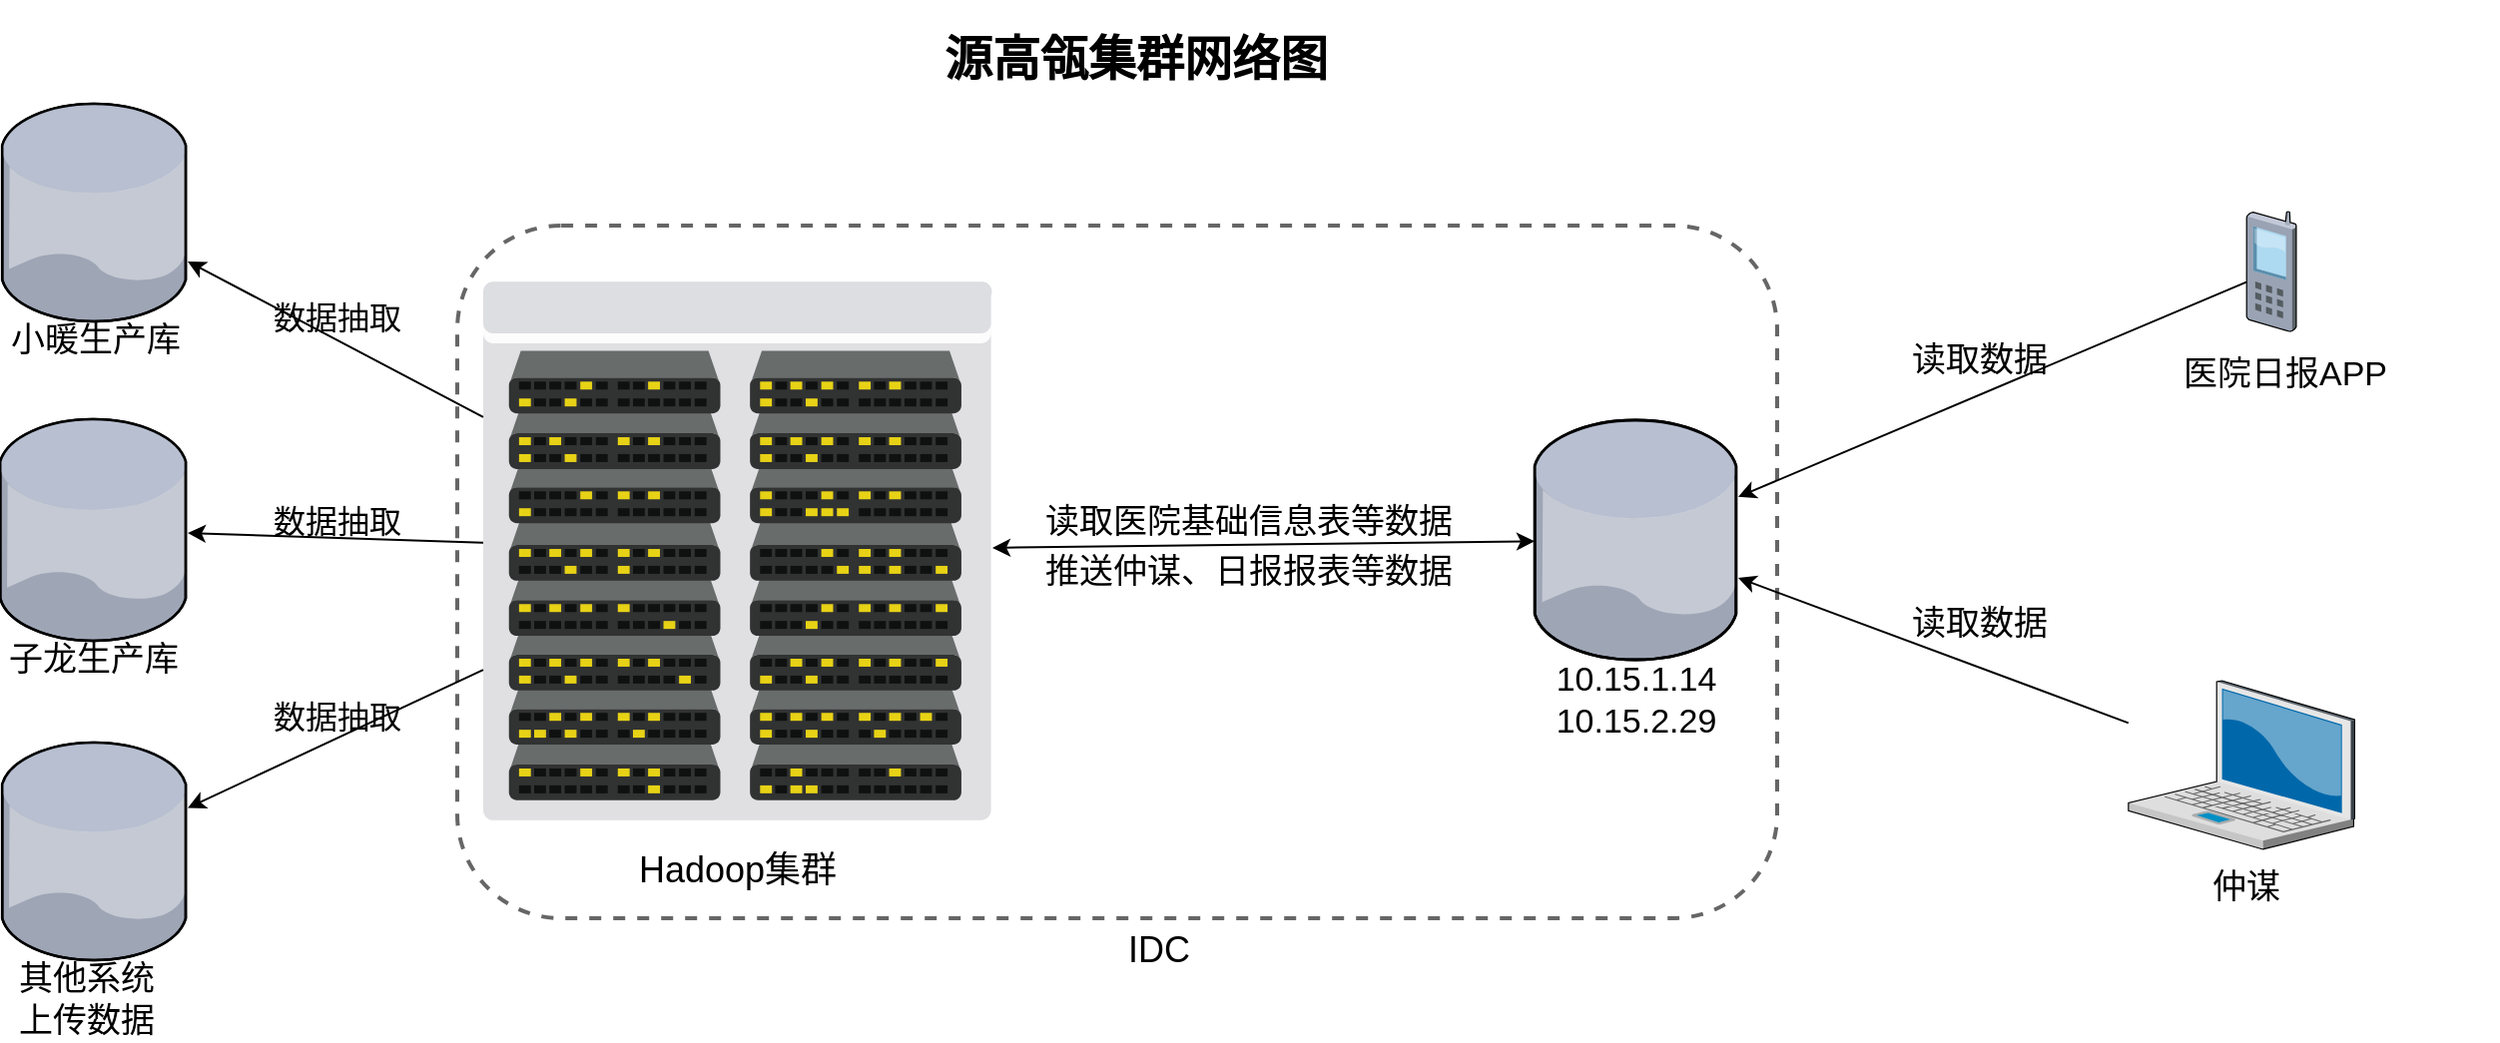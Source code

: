 <mxfile pages="1" version="11.2.1" type="github"><diagram id="EJliqWYQBOQ4nUpxicpH" name="第 1 页"><mxGraphModel dx="1491" dy="825" grid="0" gridSize="10" guides="1" tooltips="1" connect="1" arrows="1" fold="1" page="0" pageScale="1" pageWidth="827" pageHeight="1169" math="0" shadow="0"><root><mxCell id="0"/><mxCell id="1" parent="0"/><mxCell id="Y_3Ne3_MLSDffoKE_ZEb-1" value="" style="rounded=1;whiteSpace=wrap;html=1;fillColor=#FFFFFF;strokeColor=#666666;fontColor=#333333;dashed=1;gradientColor=#ffffff;strokeWidth=2;" parent="1" vertex="1"><mxGeometry x="297" y="242" width="661" height="347" as="geometry"/></mxCell><mxCell id="nG8rWDMtTfcE_UEr5_j_-3" value="" style="verticalLabelPosition=bottom;aspect=fixed;html=1;verticalAlign=top;strokeColor=none;align=center;outlineConnect=0;shape=mxgraph.citrix.database;" parent="1" vertex="1"><mxGeometry x="69" y="181" width="93" height="109" as="geometry"/></mxCell><mxCell id="nG8rWDMtTfcE_UEr5_j_-4" value="" style="verticalLabelPosition=bottom;aspect=fixed;html=1;verticalAlign=top;strokeColor=none;align=center;outlineConnect=0;shape=mxgraph.citrix.datacenter;" parent="1" vertex="1"><mxGeometry x="310" y="270" width="255" height="270" as="geometry"/></mxCell><mxCell id="nG8rWDMtTfcE_UEr5_j_-5" value="" style="verticalLabelPosition=bottom;aspect=fixed;html=1;verticalAlign=top;strokeColor=none;align=center;outlineConnect=0;shape=mxgraph.citrix.database;" parent="1" vertex="1"><mxGeometry x="68" y="339" width="94" height="111" as="geometry"/></mxCell><mxCell id="nG8rWDMtTfcE_UEr5_j_-6" value="" style="verticalLabelPosition=bottom;aspect=fixed;html=1;verticalAlign=top;strokeColor=none;align=center;outlineConnect=0;shape=mxgraph.citrix.database;" parent="1" vertex="1"><mxGeometry x="69" y="501" width="93" height="109" as="geometry"/></mxCell><mxCell id="nG8rWDMtTfcE_UEr5_j_-7" value="&lt;font style=&quot;font-size: 17px&quot;&gt;小暖生产库&lt;/font&gt;" style="text;html=1;strokeColor=none;fillColor=none;align=center;verticalAlign=middle;whiteSpace=wrap;rounded=0;" parent="1" vertex="1"><mxGeometry x="69" y="290" width="94" height="20" as="geometry"/></mxCell><mxCell id="nG8rWDMtTfcE_UEr5_j_-8" value="&lt;font style=&quot;font-size: 17px&quot;&gt;子龙生产库&lt;/font&gt;" style="text;html=1;strokeColor=none;fillColor=none;align=center;verticalAlign=middle;whiteSpace=wrap;rounded=0;" parent="1" vertex="1"><mxGeometry x="69" y="450" width="92" height="20" as="geometry"/></mxCell><mxCell id="nG8rWDMtTfcE_UEr5_j_-9" value="&lt;font style=&quot;font-size: 17px&quot;&gt;其他系统上传数据&lt;/font&gt;" style="text;html=1;strokeColor=none;fillColor=none;align=center;verticalAlign=middle;whiteSpace=wrap;rounded=0;" parent="1" vertex="1"><mxGeometry x="71.5" y="620" width="79" height="20" as="geometry"/></mxCell><mxCell id="nG8rWDMtTfcE_UEr5_j_-11" value="&lt;font style=&quot;font-size: 18px&quot;&gt;Hadoop集群&lt;/font&gt;" style="text;html=1;strokeColor=none;fillColor=none;align=center;verticalAlign=middle;whiteSpace=wrap;rounded=0;" parent="1" vertex="1"><mxGeometry x="339" y="557" width="197" height="16" as="geometry"/></mxCell><mxCell id="nG8rWDMtTfcE_UEr5_j_-19" value="" style="verticalLabelPosition=bottom;aspect=fixed;html=1;verticalAlign=top;strokeColor=none;align=center;outlineConnect=0;shape=mxgraph.citrix.database;fillColor=#ffffff;gradientColor=none;" parent="1" vertex="1"><mxGeometry x="836.5" y="339.5" width="102" height="120" as="geometry"/></mxCell><mxCell id="nG8rWDMtTfcE_UEr5_j_-20" value="&lt;font style=&quot;font-size: 17px&quot;&gt;10.15.1.14&lt;br&gt;10.15.2.29&lt;br&gt;&lt;/font&gt;" style="text;html=1;strokeColor=none;fillColor=#ffffff;align=center;verticalAlign=middle;whiteSpace=wrap;rounded=0;gradientColor=none;" parent="1" vertex="1"><mxGeometry x="848" y="470" width="79" height="20" as="geometry"/></mxCell><mxCell id="nG8rWDMtTfcE_UEr5_j_-21" value="" style="endArrow=classic;html=1;" parent="1" source="nG8rWDMtTfcE_UEr5_j_-4" target="nG8rWDMtTfcE_UEr5_j_-3" edge="1"><mxGeometry width="50" height="50" relative="1" as="geometry"><mxPoint x="285" y="723" as="sourcePoint"/><mxPoint x="335" y="673" as="targetPoint"/></mxGeometry></mxCell><mxCell id="nG8rWDMtTfcE_UEr5_j_-22" value="" style="endArrow=classic;html=1;" parent="1" source="nG8rWDMtTfcE_UEr5_j_-4" target="nG8rWDMtTfcE_UEr5_j_-5" edge="1"><mxGeometry width="50" height="50" relative="1" as="geometry"><mxPoint x="349" y="712" as="sourcePoint"/><mxPoint x="399" y="662" as="targetPoint"/></mxGeometry></mxCell><mxCell id="nG8rWDMtTfcE_UEr5_j_-23" value="" style="endArrow=classic;html=1;" parent="1" source="nG8rWDMtTfcE_UEr5_j_-4" target="nG8rWDMtTfcE_UEr5_j_-6" edge="1"><mxGeometry width="50" height="50" relative="1" as="geometry"><mxPoint x="279" y="702" as="sourcePoint"/><mxPoint x="329" y="652" as="targetPoint"/></mxGeometry></mxCell><mxCell id="nG8rWDMtTfcE_UEr5_j_-24" value="&lt;font style=&quot;font-size: 16px&quot;&gt;数据抽取&lt;/font&gt;" style="text;html=1;strokeColor=none;fillColor=none;align=center;verticalAlign=middle;whiteSpace=wrap;rounded=0;" parent="1" vertex="1"><mxGeometry x="197" y="270" width="80" height="35" as="geometry"/></mxCell><mxCell id="nG8rWDMtTfcE_UEr5_j_-25" value="&lt;font style=&quot;font-size: 16px&quot;&gt;数据抽取&lt;/font&gt;" style="text;html=1;strokeColor=none;fillColor=none;align=center;verticalAlign=middle;whiteSpace=wrap;rounded=0;" parent="1" vertex="1"><mxGeometry x="197" y="372" width="80" height="35" as="geometry"/></mxCell><mxCell id="nG8rWDMtTfcE_UEr5_j_-26" value="&lt;font style=&quot;font-size: 16px&quot;&gt;数据抽取&lt;/font&gt;" style="text;html=1;strokeColor=none;fillColor=none;align=center;verticalAlign=middle;whiteSpace=wrap;rounded=0;" parent="1" vertex="1"><mxGeometry x="197" y="470" width="80" height="35" as="geometry"/></mxCell><mxCell id="nG8rWDMtTfcE_UEr5_j_-29" value="&lt;font style=&quot;font-size: 17px&quot;&gt;读取医院基础信息表等数据&lt;/font&gt;" style="text;html=1;strokeColor=none;fillColor=none;align=center;verticalAlign=middle;whiteSpace=wrap;rounded=0;" parent="1" vertex="1"><mxGeometry x="587" y="382" width="213" height="17" as="geometry"/></mxCell><mxCell id="nG8rWDMtTfcE_UEr5_j_-31" value="" style="endArrow=classic;startArrow=classic;html=1;" parent="1" source="nG8rWDMtTfcE_UEr5_j_-4" target="nG8rWDMtTfcE_UEr5_j_-19" edge="1"><mxGeometry width="50" height="50" relative="1" as="geometry"><mxPoint x="696" y="568" as="sourcePoint"/><mxPoint x="746" y="518" as="targetPoint"/></mxGeometry></mxCell><mxCell id="nG8rWDMtTfcE_UEr5_j_-33" value="&lt;font style=&quot;font-size: 17px&quot;&gt;推送仲谋、日报报表等数据&lt;/font&gt;" style="text;html=1;strokeColor=none;fillColor=none;align=center;verticalAlign=middle;whiteSpace=wrap;rounded=0;" parent="1" vertex="1"><mxGeometry x="587" y="407" width="213" height="17" as="geometry"/></mxCell><mxCell id="nG8rWDMtTfcE_UEr5_j_-35" value="&lt;h1&gt;源高瓴集群网络图&lt;/h1&gt;" style="text;html=1;strokeColor=none;fillColor=none;spacing=5;spacingTop=-20;whiteSpace=wrap;overflow=hidden;rounded=0;" parent="1" vertex="1"><mxGeometry x="536" y="139" width="267" height="40" as="geometry"/></mxCell><mxCell id="nG8rWDMtTfcE_UEr5_j_-41" value="" style="group" parent="1" vertex="1" connectable="0"><mxGeometry x="1106" y="235" width="213" height="90" as="geometry"/></mxCell><mxCell id="nG8rWDMtTfcE_UEr5_j_-36" value="" style="verticalLabelPosition=bottom;aspect=fixed;html=1;verticalAlign=top;strokeColor=none;align=center;outlineConnect=0;shape=mxgraph.citrix.cell_phone;fillColor=#ffffff;gradientColor=none;" parent="nG8rWDMtTfcE_UEr5_j_-41" vertex="1"><mxGeometry x="87" width="25" height="60" as="geometry"/></mxCell><mxCell id="nG8rWDMtTfcE_UEr5_j_-38" value="&lt;font style=&quot;font-size: 17px&quot;&gt;医院日报APP&lt;/font&gt;" style="text;html=1;strokeColor=none;fillColor=none;align=center;verticalAlign=middle;whiteSpace=wrap;rounded=0;" parent="nG8rWDMtTfcE_UEr5_j_-41" vertex="1"><mxGeometry y="73" width="213" height="17" as="geometry"/></mxCell><mxCell id="nG8rWDMtTfcE_UEr5_j_-43" value="" style="group" parent="1" vertex="1" connectable="0"><mxGeometry x="1089" y="470" width="208" height="112" as="geometry"/></mxCell><mxCell id="nG8rWDMtTfcE_UEr5_j_-37" value="" style="verticalLabelPosition=bottom;aspect=fixed;html=1;verticalAlign=top;strokeColor=none;align=center;outlineConnect=0;shape=mxgraph.citrix.laptop_2;fillColor=#ffffff;gradientColor=none;" parent="nG8rWDMtTfcE_UEr5_j_-43" vertex="1"><mxGeometry x="44.92" width="113.277" height="84.469" as="geometry"/></mxCell><mxCell id="nG8rWDMtTfcE_UEr5_j_-39" value="&lt;font style=&quot;font-size: 17px&quot;&gt;仲谋&lt;/font&gt;" style="text;html=1;strokeColor=none;fillColor=none;align=center;verticalAlign=middle;whiteSpace=wrap;rounded=0;" parent="nG8rWDMtTfcE_UEr5_j_-43" vertex="1"><mxGeometry y="95.225" width="208" height="16.775" as="geometry"/></mxCell><mxCell id="nG8rWDMtTfcE_UEr5_j_-44" value="" style="endArrow=classic;html=1;" parent="1" source="nG8rWDMtTfcE_UEr5_j_-36" target="nG8rWDMtTfcE_UEr5_j_-19" edge="1"><mxGeometry width="50" height="50" relative="1" as="geometry"><mxPoint x="870" y="628" as="sourcePoint"/><mxPoint x="920" y="578" as="targetPoint"/></mxGeometry></mxCell><mxCell id="nG8rWDMtTfcE_UEr5_j_-45" value="" style="endArrow=classic;html=1;" parent="1" source="nG8rWDMtTfcE_UEr5_j_-37" target="nG8rWDMtTfcE_UEr5_j_-19" edge="1"><mxGeometry width="50" height="50" relative="1" as="geometry"><mxPoint x="982" y="635" as="sourcePoint"/><mxPoint x="1032" y="585" as="targetPoint"/></mxGeometry></mxCell><mxCell id="nG8rWDMtTfcE_UEr5_j_-46" value="&lt;span style=&quot;font-size: 17px&quot;&gt;读取数据&lt;/span&gt;" style="text;html=1;strokeColor=none;fillColor=none;align=center;verticalAlign=middle;whiteSpace=wrap;rounded=0;" parent="1" vertex="1"><mxGeometry x="1013" y="301.5" width="93" height="17" as="geometry"/></mxCell><mxCell id="nG8rWDMtTfcE_UEr5_j_-48" value="&lt;span style=&quot;font-size: 17px&quot;&gt;读取数据&lt;/span&gt;" style="text;html=1;strokeColor=none;fillColor=none;align=center;verticalAlign=middle;whiteSpace=wrap;rounded=0;" parent="1" vertex="1"><mxGeometry x="1013" y="433" width="93" height="17" as="geometry"/></mxCell><mxCell id="Y_3Ne3_MLSDffoKE_ZEb-2" value="&lt;font style=&quot;font-size: 18px&quot;&gt;IDC&lt;/font&gt;" style="text;html=1;strokeColor=none;fillColor=none;align=center;verticalAlign=middle;whiteSpace=wrap;rounded=0;" parent="1" vertex="1"><mxGeometry x="587" y="595" width="123" height="20" as="geometry"/></mxCell></root></mxGraphModel></diagram></mxfile>